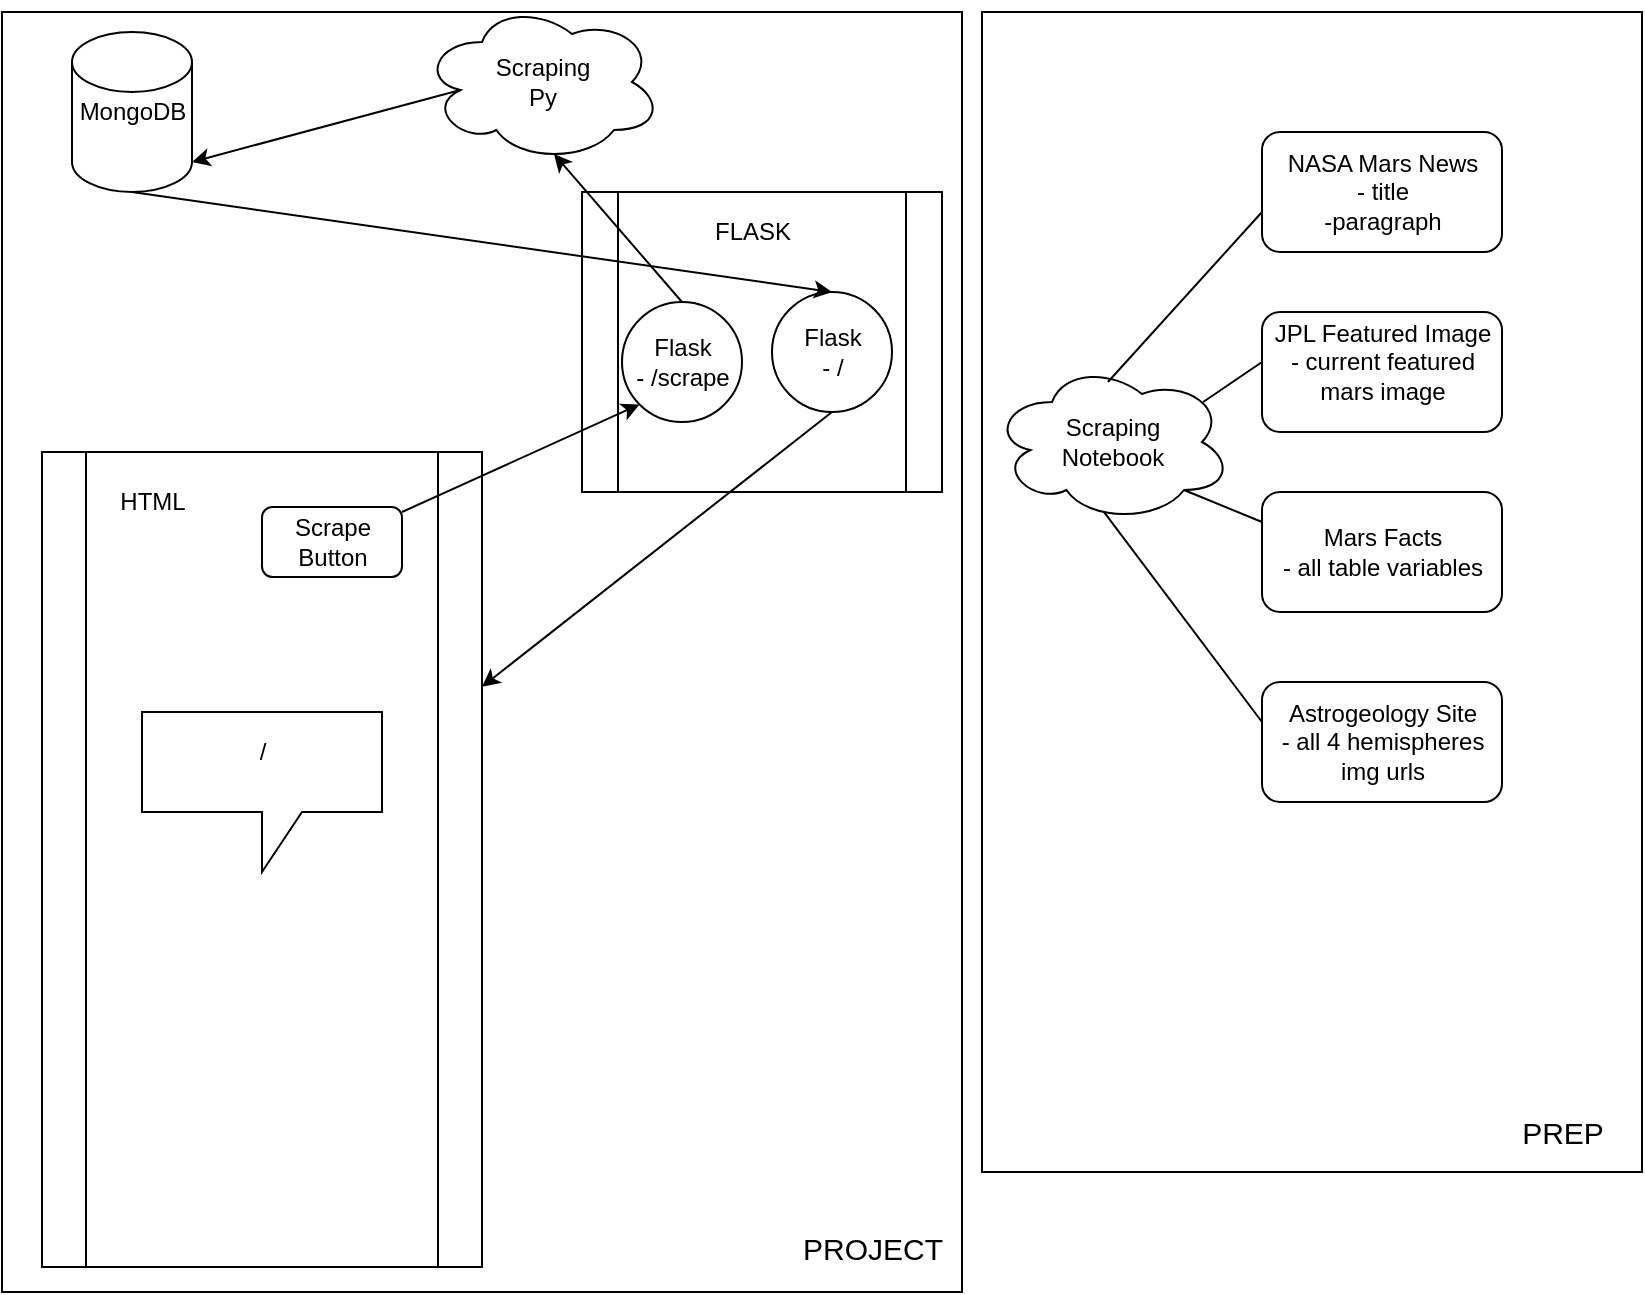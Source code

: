<mxfile version="13.6.10" type="device"><diagram id="lbnWKVot1dQV1RxZAUEm" name="Page-1"><mxGraphModel dx="1298" dy="731" grid="1" gridSize="10" guides="1" tooltips="1" connect="1" arrows="1" fold="1" page="1" pageScale="1" pageWidth="850" pageHeight="1100" math="0" shadow="0"><root><mxCell id="0"/><mxCell id="1" parent="0"/><mxCell id="ehj8uKEFSEL-J-CntunZ-42" value="" style="rounded=0;whiteSpace=wrap;html=1;" vertex="1" parent="1"><mxGeometry x="10" y="10" width="480" height="640" as="geometry"/></mxCell><mxCell id="ehj8uKEFSEL-J-CntunZ-41" value="" style="rounded=0;whiteSpace=wrap;html=1;" vertex="1" parent="1"><mxGeometry x="500" y="10" width="330" height="580" as="geometry"/></mxCell><mxCell id="ehj8uKEFSEL-J-CntunZ-1" value="" style="rounded=1;whiteSpace=wrap;html=1;" vertex="1" parent="1"><mxGeometry x="640" y="70" width="120" height="60" as="geometry"/></mxCell><mxCell id="ehj8uKEFSEL-J-CntunZ-2" value="NASA Mars News&lt;br&gt;- title&lt;br&gt;-paragraph" style="text;html=1;resizable=0;autosize=1;align=center;verticalAlign=middle;points=[];fillColor=none;strokeColor=none;rounded=0;" vertex="1" parent="1"><mxGeometry x="645" y="75" width="110" height="50" as="geometry"/></mxCell><mxCell id="ehj8uKEFSEL-J-CntunZ-3" value="" style="rounded=1;whiteSpace=wrap;html=1;" vertex="1" parent="1"><mxGeometry x="640" y="160" width="120" height="60" as="geometry"/></mxCell><mxCell id="ehj8uKEFSEL-J-CntunZ-4" value="JPL Featured Image&lt;br&gt;- current featured&lt;br&gt;mars image" style="text;html=1;resizable=0;autosize=1;align=center;verticalAlign=middle;points=[];fillColor=none;strokeColor=none;rounded=0;" vertex="1" parent="1"><mxGeometry x="640" y="160" width="120" height="50" as="geometry"/></mxCell><mxCell id="ehj8uKEFSEL-J-CntunZ-5" value="" style="rounded=1;whiteSpace=wrap;html=1;" vertex="1" parent="1"><mxGeometry x="640" y="250" width="120" height="60" as="geometry"/></mxCell><mxCell id="ehj8uKEFSEL-J-CntunZ-6" value="Mars Facts&lt;br&gt;- all table variables" style="text;html=1;resizable=0;autosize=1;align=center;verticalAlign=middle;points=[];fillColor=none;strokeColor=none;rounded=0;" vertex="1" parent="1"><mxGeometry x="640" y="265" width="120" height="30" as="geometry"/></mxCell><mxCell id="ehj8uKEFSEL-J-CntunZ-7" value="" style="rounded=1;whiteSpace=wrap;html=1;" vertex="1" parent="1"><mxGeometry x="640" y="345" width="120" height="60" as="geometry"/></mxCell><mxCell id="ehj8uKEFSEL-J-CntunZ-8" value="Astrogeology Site&lt;br&gt;- all 4 hemispheres&lt;br&gt;img urls" style="text;html=1;resizable=0;autosize=1;align=center;verticalAlign=middle;points=[];fillColor=none;strokeColor=none;rounded=0;" vertex="1" parent="1"><mxGeometry x="640" y="350" width="120" height="50" as="geometry"/></mxCell><mxCell id="ehj8uKEFSEL-J-CntunZ-9" value="" style="ellipse;shape=cloud;whiteSpace=wrap;html=1;" vertex="1" parent="1"><mxGeometry x="505" y="185" width="120" height="80" as="geometry"/></mxCell><mxCell id="ehj8uKEFSEL-J-CntunZ-10" value="Scraping&lt;br&gt;Notebook" style="text;html=1;resizable=0;autosize=1;align=center;verticalAlign=middle;points=[];fillColor=none;strokeColor=none;rounded=0;" vertex="1" parent="1"><mxGeometry x="530" y="210" width="70" height="30" as="geometry"/></mxCell><mxCell id="ehj8uKEFSEL-J-CntunZ-11" value="" style="endArrow=none;html=1;exitX=0.483;exitY=0.125;exitDx=0;exitDy=0;exitPerimeter=0;" edge="1" parent="1" source="ehj8uKEFSEL-J-CntunZ-9"><mxGeometry width="50" height="50" relative="1" as="geometry"><mxPoint x="590" y="160" as="sourcePoint"/><mxPoint x="640" y="110" as="targetPoint"/></mxGeometry></mxCell><mxCell id="ehj8uKEFSEL-J-CntunZ-12" value="" style="endArrow=none;html=1;exitX=0.467;exitY=0.938;exitDx=0;exitDy=0;exitPerimeter=0;" edge="1" parent="1" source="ehj8uKEFSEL-J-CntunZ-9"><mxGeometry width="50" height="50" relative="1" as="geometry"><mxPoint x="610" y="295" as="sourcePoint"/><mxPoint x="640" y="365" as="targetPoint"/></mxGeometry></mxCell><mxCell id="ehj8uKEFSEL-J-CntunZ-13" value="" style="endArrow=none;html=1;exitX=0.88;exitY=0.25;exitDx=0;exitDy=0;exitPerimeter=0;" edge="1" parent="1" source="ehj8uKEFSEL-J-CntunZ-9"><mxGeometry width="50" height="50" relative="1" as="geometry"><mxPoint x="590" y="235" as="sourcePoint"/><mxPoint x="640" y="185" as="targetPoint"/></mxGeometry></mxCell><mxCell id="ehj8uKEFSEL-J-CntunZ-14" value="" style="endArrow=none;html=1;exitX=0.8;exitY=0.8;exitDx=0;exitDy=0;exitPerimeter=0;" edge="1" parent="1" source="ehj8uKEFSEL-J-CntunZ-9"><mxGeometry width="50" height="50" relative="1" as="geometry"><mxPoint x="590" y="315" as="sourcePoint"/><mxPoint x="640" y="265" as="targetPoint"/></mxGeometry></mxCell><mxCell id="ehj8uKEFSEL-J-CntunZ-15" value="" style="shape=cylinder3;whiteSpace=wrap;html=1;boundedLbl=1;backgroundOutline=1;size=15;" vertex="1" parent="1"><mxGeometry x="45" y="20" width="60" height="80" as="geometry"/></mxCell><mxCell id="ehj8uKEFSEL-J-CntunZ-16" value="MongoDB" style="text;html=1;resizable=0;autosize=1;align=center;verticalAlign=middle;points=[];fillColor=none;strokeColor=none;rounded=0;" vertex="1" parent="1"><mxGeometry x="40" y="50" width="70" height="20" as="geometry"/></mxCell><mxCell id="ehj8uKEFSEL-J-CntunZ-18" value="" style="shape=process;whiteSpace=wrap;html=1;backgroundOutline=1;" vertex="1" parent="1"><mxGeometry x="30" y="230" width="220" height="407.5" as="geometry"/></mxCell><mxCell id="ehj8uKEFSEL-J-CntunZ-22" value="" style="ellipse;shape=cloud;whiteSpace=wrap;html=1;" vertex="1" parent="1"><mxGeometry x="220" y="5" width="120" height="80" as="geometry"/></mxCell><mxCell id="ehj8uKEFSEL-J-CntunZ-26" value="" style="rounded=1;whiteSpace=wrap;html=1;" vertex="1" parent="1"><mxGeometry x="140" y="257.5" width="70" height="35" as="geometry"/></mxCell><mxCell id="ehj8uKEFSEL-J-CntunZ-27" value="Scrape&lt;br&gt;Button" style="text;html=1;resizable=0;autosize=1;align=center;verticalAlign=middle;points=[];fillColor=none;strokeColor=none;rounded=0;" vertex="1" parent="1"><mxGeometry x="150" y="260" width="50" height="30" as="geometry"/></mxCell><mxCell id="ehj8uKEFSEL-J-CntunZ-23" value="Scraping&lt;br&gt;Py" style="text;html=1;resizable=0;autosize=1;align=center;verticalAlign=middle;points=[];fillColor=none;strokeColor=none;rounded=0;" vertex="1" parent="1"><mxGeometry x="250" y="30" width="60" height="30" as="geometry"/></mxCell><mxCell id="ehj8uKEFSEL-J-CntunZ-31" value="" style="shape=process;whiteSpace=wrap;html=1;backgroundOutline=1;" vertex="1" parent="1"><mxGeometry x="300" y="100" width="180" height="150" as="geometry"/></mxCell><mxCell id="ehj8uKEFSEL-J-CntunZ-32" value="FLASK" style="text;html=1;resizable=0;autosize=1;align=center;verticalAlign=middle;points=[];fillColor=none;strokeColor=none;rounded=0;" vertex="1" parent="1"><mxGeometry x="360" y="110" width="50" height="20" as="geometry"/></mxCell><mxCell id="ehj8uKEFSEL-J-CntunZ-19" value="" style="ellipse;whiteSpace=wrap;html=1;aspect=fixed;" vertex="1" parent="1"><mxGeometry x="320" y="155" width="60" height="60" as="geometry"/></mxCell><mxCell id="ehj8uKEFSEL-J-CntunZ-24" value="Flask&lt;br&gt;- /scrape" style="text;html=1;resizable=0;autosize=1;align=center;verticalAlign=middle;points=[];fillColor=none;strokeColor=none;rounded=0;" vertex="1" parent="1"><mxGeometry x="320" y="170" width="60" height="30" as="geometry"/></mxCell><mxCell id="ehj8uKEFSEL-J-CntunZ-33" value="" style="ellipse;whiteSpace=wrap;html=1;aspect=fixed;" vertex="1" parent="1"><mxGeometry x="395" y="150" width="60" height="60" as="geometry"/></mxCell><mxCell id="ehj8uKEFSEL-J-CntunZ-34" value="Flask&lt;br&gt;- /" style="text;html=1;resizable=0;autosize=1;align=center;verticalAlign=middle;points=[];fillColor=none;strokeColor=none;rounded=0;" vertex="1" parent="1"><mxGeometry x="405" y="165" width="40" height="30" as="geometry"/></mxCell><mxCell id="ehj8uKEFSEL-J-CntunZ-36" value="" style="endArrow=classic;html=1;exitX=0.5;exitY=1;exitDx=0;exitDy=0;" edge="1" parent="1" source="ehj8uKEFSEL-J-CntunZ-33" target="ehj8uKEFSEL-J-CntunZ-18"><mxGeometry width="50" height="50" relative="1" as="geometry"><mxPoint x="400" y="300" as="sourcePoint"/><mxPoint x="450" y="250" as="targetPoint"/></mxGeometry></mxCell><mxCell id="ehj8uKEFSEL-J-CntunZ-38" value="HTML" style="text;html=1;resizable=0;autosize=1;align=center;verticalAlign=middle;points=[];fillColor=none;strokeColor=none;rounded=0;" vertex="1" parent="1"><mxGeometry x="60" y="245" width="50" height="20" as="geometry"/></mxCell><mxCell id="ehj8uKEFSEL-J-CntunZ-39" value="" style="shape=callout;whiteSpace=wrap;html=1;perimeter=calloutPerimeter;" vertex="1" parent="1"><mxGeometry x="80" y="360" width="120" height="80" as="geometry"/></mxCell><mxCell id="ehj8uKEFSEL-J-CntunZ-40" value="/" style="text;html=1;resizable=0;autosize=1;align=center;verticalAlign=middle;points=[];fillColor=none;strokeColor=none;rounded=0;" vertex="1" parent="1"><mxGeometry x="130" y="370" width="20" height="20" as="geometry"/></mxCell><mxCell id="ehj8uKEFSEL-J-CntunZ-43" value="&lt;font style=&quot;font-size: 15px&quot;&gt;PROJECT&lt;/font&gt;" style="text;html=1;resizable=0;autosize=1;align=center;verticalAlign=middle;points=[];fillColor=none;strokeColor=none;rounded=0;" vertex="1" parent="1"><mxGeometry x="400" y="617.5" width="90" height="20" as="geometry"/></mxCell><mxCell id="ehj8uKEFSEL-J-CntunZ-44" value="&lt;font style=&quot;font-size: 15px&quot;&gt;PREP&lt;/font&gt;" style="text;html=1;resizable=0;autosize=1;align=center;verticalAlign=middle;points=[];fillColor=none;strokeColor=none;rounded=0;" vertex="1" parent="1"><mxGeometry x="760" y="560" width="60" height="20" as="geometry"/></mxCell><mxCell id="ehj8uKEFSEL-J-CntunZ-46" value="" style="endArrow=classic;html=1;exitX=0.5;exitY=1;exitDx=0;exitDy=0;exitPerimeter=0;entryX=0.5;entryY=0;entryDx=0;entryDy=0;" edge="1" parent="1" source="ehj8uKEFSEL-J-CntunZ-15" target="ehj8uKEFSEL-J-CntunZ-33"><mxGeometry width="50" height="50" relative="1" as="geometry"><mxPoint x="130" y="175" as="sourcePoint"/><mxPoint x="180" y="125" as="targetPoint"/></mxGeometry></mxCell><mxCell id="ehj8uKEFSEL-J-CntunZ-47" value="" style="endArrow=classic;html=1;entryX=0;entryY=1;entryDx=0;entryDy=0;" edge="1" parent="1" target="ehj8uKEFSEL-J-CntunZ-19"><mxGeometry width="50" height="50" relative="1" as="geometry"><mxPoint x="210" y="260" as="sourcePoint"/><mxPoint x="260" y="210" as="targetPoint"/></mxGeometry></mxCell><mxCell id="ehj8uKEFSEL-J-CntunZ-48" value="" style="endArrow=classic;html=1;exitX=0.5;exitY=0;exitDx=0;exitDy=0;entryX=0.55;entryY=0.95;entryDx=0;entryDy=0;entryPerimeter=0;" edge="1" parent="1" source="ehj8uKEFSEL-J-CntunZ-19" target="ehj8uKEFSEL-J-CntunZ-22"><mxGeometry width="50" height="50" relative="1" as="geometry"><mxPoint x="240" y="185" as="sourcePoint"/><mxPoint x="290" y="135" as="targetPoint"/></mxGeometry></mxCell><mxCell id="ehj8uKEFSEL-J-CntunZ-49" value="" style="endArrow=classic;html=1;exitX=0.16;exitY=0.55;exitDx=0;exitDy=0;exitPerimeter=0;entryX=1;entryY=1;entryDx=0;entryDy=-15;entryPerimeter=0;" edge="1" parent="1" source="ehj8uKEFSEL-J-CntunZ-22" target="ehj8uKEFSEL-J-CntunZ-15"><mxGeometry width="50" height="50" relative="1" as="geometry"><mxPoint x="140" y="90" as="sourcePoint"/><mxPoint x="190" y="40" as="targetPoint"/></mxGeometry></mxCell></root></mxGraphModel></diagram></mxfile>